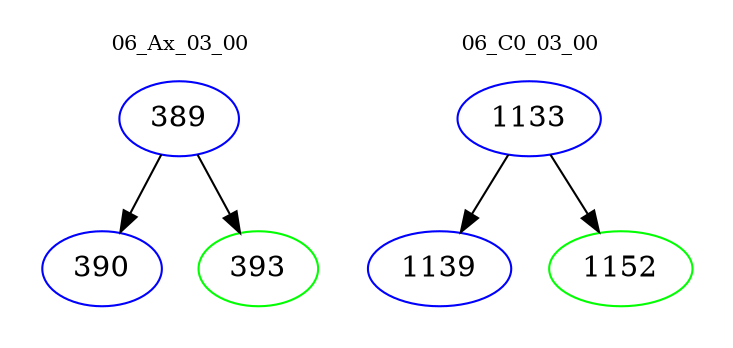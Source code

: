 digraph{
subgraph cluster_0 {
color = white
label = "06_Ax_03_00";
fontsize=10;
T0_389 [label="389", color="blue"]
T0_389 -> T0_390 [color="black"]
T0_390 [label="390", color="blue"]
T0_389 -> T0_393 [color="black"]
T0_393 [label="393", color="green"]
}
subgraph cluster_1 {
color = white
label = "06_C0_03_00";
fontsize=10;
T1_1133 [label="1133", color="blue"]
T1_1133 -> T1_1139 [color="black"]
T1_1139 [label="1139", color="blue"]
T1_1133 -> T1_1152 [color="black"]
T1_1152 [label="1152", color="green"]
}
}

